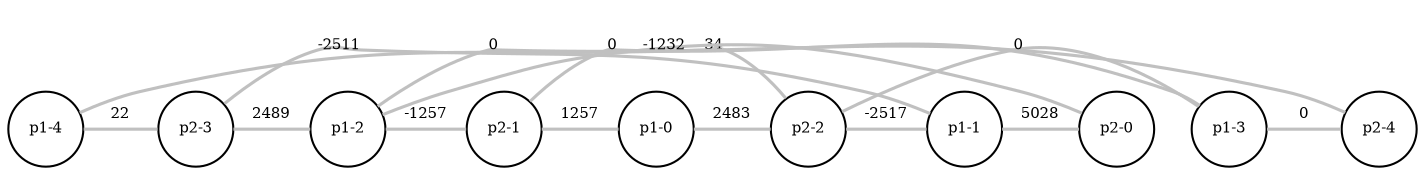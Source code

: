 strict graph G {
	overlap="false";
	dpi="1300";
	sep="1.5";
	node [fixedsize="true", shape="circle", fontsize="7.0"];
	edge [penwidth="1.5", fontsize="7.0"];
	"p1-4"[pos="100,100"];
	"p2-4"[pos="100,200"];
	"p2-3"[pos="200,200"];
	"p1-3"[pos="200,100"];
	"p1-2"[pos="300,100"];
	"p2-2"[pos="300,200"];
	"p1-1"[pos="400,100"];
	"p2-1"[pos="400,200"];
	"p2-0"[pos="500,200"];
	"p1-0"[pos="500,100"];
	edge [penwidth="1.5", fontsize="7.0"];
	"p1-4" -- "p2-2"[color="grey"][label="34"][constraint = "false"];
	"p1-4" -- "p2-3"[color="grey"][label="22"][constraint = "false"];
	"p2-3" -- "p1-1"[color="grey"][label="-2511"][constraint = "false"];
	"p2-3" -- "p1-2"[color="grey"][label="2489"][constraint = "false"];
	"p2-4" -- "p1-2"[color="grey"][label="0"][constraint = "false"];
	"p2-4" -- "p1-3"[color="grey"][label="0"][constraint = "false"];
	"p1-2" -- "p2-0"[color="grey"][label="-1232"][constraint = "false"];
	"p1-2" -- "p2-1"[color="grey"][label="-1257"][constraint = "false"];
	"p2-1" -- "p1-0"[color="grey"][label="1257"][constraint = "false"];
	"p1-3" -- "p2-1"[color="grey"][label="0"][constraint = "false"];
	"p1-3" -- "p2-2"[color="grey"][label="0"][constraint = "false"];
	"p1-1" -- "p2-0"[color="grey"][label="5028"][constraint = "false"];
	"p2-2" -- "p1-0"[color="grey"][label="2483"][constraint = "false"];
	"p2-2" -- "p1-1"[color="grey"][label="-2517"][constraint = "false"];
}